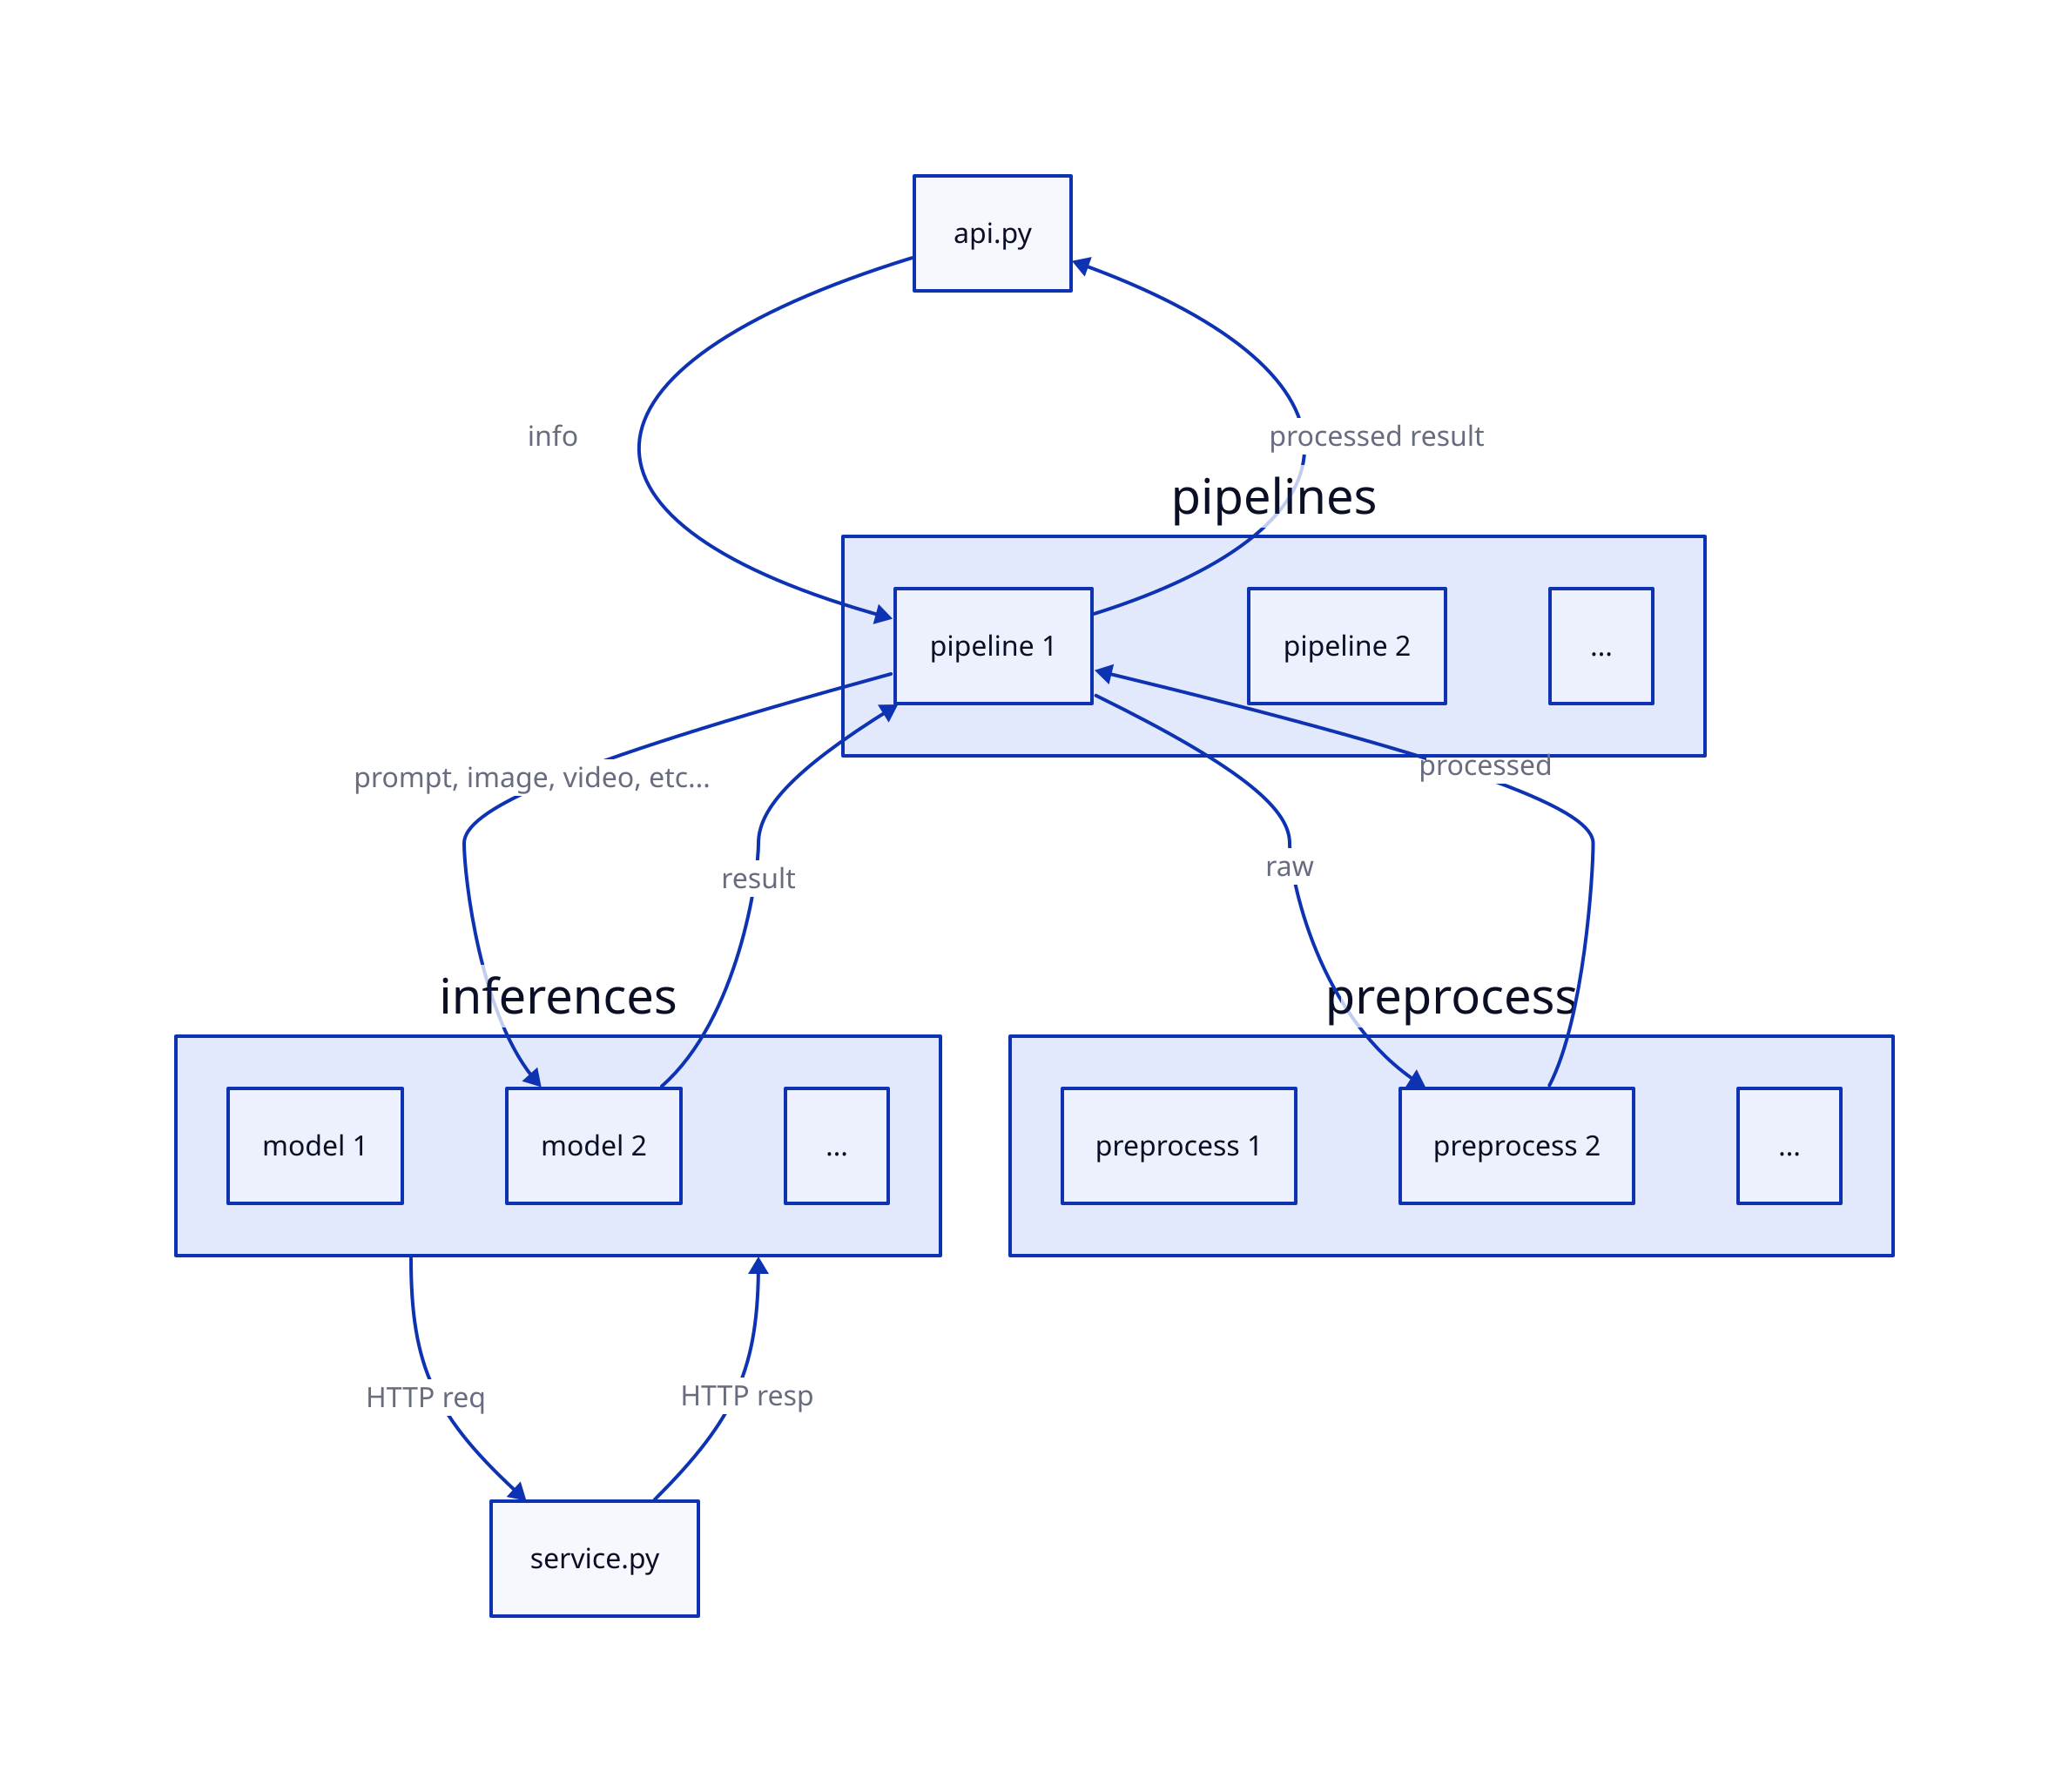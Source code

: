 api\.py
inferences {
    model 1
    model 2
    \.\.\.
}
pipelines {
    pipeline 1
    pipeline 2
    \.\.\.
}
preprocess {
    preprocess 1
    preprocess 2
    \.\.\.
}
service\.py

api\.py -> pipelines.pipeline 1: info
api\.py <- pipelines.pipeline 1: processed result

pipelines.pipeline 1 -> preprocess.preprocess 2: raw
pipelines.pipeline 1 <- preprocess.preprocess 2: processed

pipelines.pipeline 1 -> inferences.model 2: prompt, image, video, etc...
pipelines.pipeline 1 <- inferences.model 2: result

inferences -> service\.py:HTTP req
inferences <- service\.py:HTTP resp